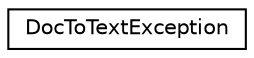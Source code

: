 digraph "类继承关系图"
{
  edge [fontname="Helvetica",fontsize="10",labelfontname="Helvetica",labelfontsize="10"];
  node [fontname="Helvetica",fontsize="10",shape=record];
  rankdir="LR";
  Node0 [label="DocToTextException",height=0.2,width=0.4,color="black", fillcolor="white", style="filled",URL="$struct_doc_to_text_exception.html"];
}
